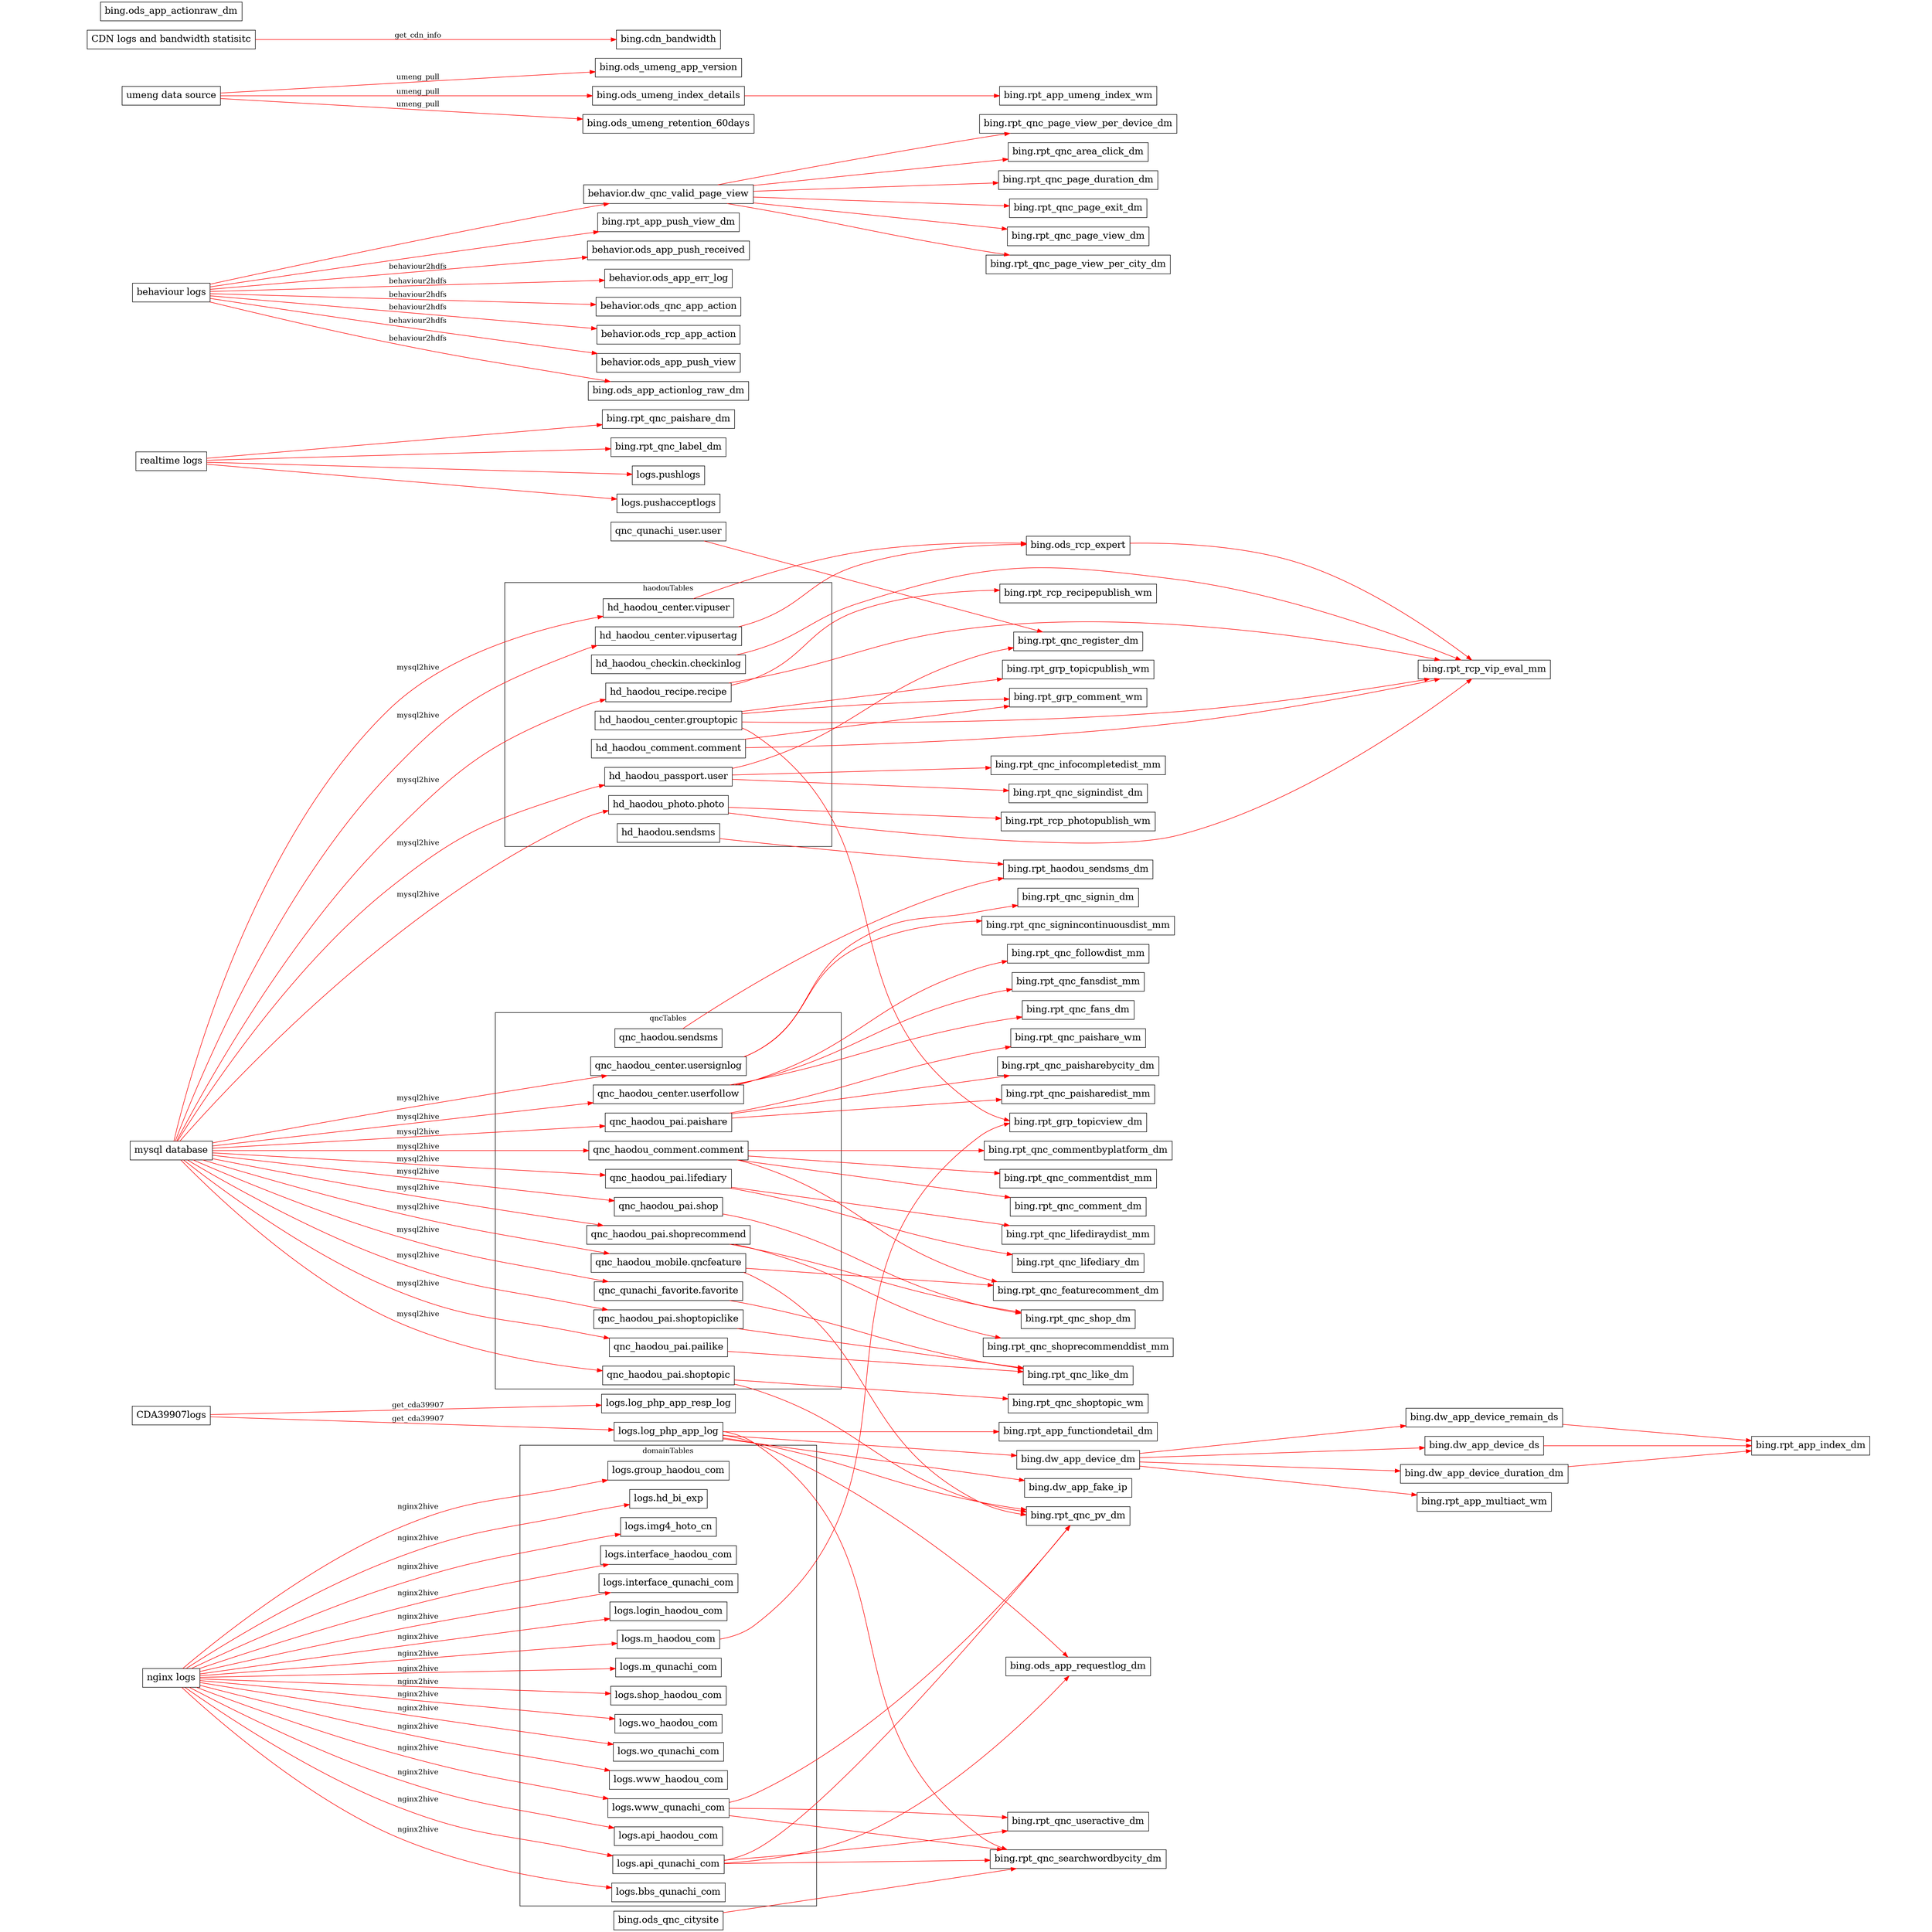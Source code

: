digraph G {
    /*global define*/
	rakesep= .75;size= "48,48";
	ratio=fill;
	edge[color="red"];
    rankdir="LR"; 
    node[fontsize="18",shape="rectangle"];
    labeljust="1";
    
    /* "Entities*/
    /*"data "source*/
    
   mysqldb[label="mysql database"];
   rtc[label="realtime logs"];
 
   nginxlogs[label="nginx logs"];
    
   behaviourlogs[label="behaviour logs"];
    
   cda39907logs[label="CDA39907logs"];
    
   umeng[label="umeng data source"];
   
   cdnlogs[label="CDN logs and bandwidth statisitc"];
    
    /*used hive tables dump from mysql*/
    
	subgraph "cluster_haodouTables"{label="haodouTables"; 
        "hd_haodou_passport.user";
        "hd_haodou_photo.photo";
        "hd_haodou_recipe.recipe";
        "hd_haodou_center.vipuser";
        "hd_haodou_center.vipusertag";
        "hd_haodou_center.grouptopic";
        "hd_haodou_comment.comment";
        "hd_haodou.sendsms";
        "hd_haodou_checkin.checkinlog";
        "hd_haodou_recipe.recipe";
        "hd_haodou_photo.photo";
        "hd_haodou_comment.comment";
        "hd_haodou_center.grouptopic";
        };
	    
   subgraph "cluster_qncTables"{label="qncTables";
        "qnc_haodou_center.usersignlog";
        "qnc_haodou_center.userfollow";
        "qnc_haodou_pai.paishare";
        "qnc_haodou_comment.comment";
        "qnc_haodou_pai.lifediary";
        "qnc_haodou_pai.shoprecommend";
        "qnc_haodou_pai.shop";
        "qnc_haodou_mobile.qncfeature";
        "qnc_qunachi_favorite.favorite";
        "qnc_haodou_pai.shoptopiclike";
        "qnc_haodou_pai.pailike";
        "qnc_haodou_mobile.qncfeature";
        "qnc_haodou_pai.shoptopic";
        "qnc_haodou.sendsms";
	};
	
    
    "bing.ods_app_actionraw_dm";
    
    "logs.log_php_app_log";
    
    "logs.log_php_app_resp_log";
    
    
    "bing.rpt_app_functiondetail_dm";
    
    /*tangmingming*/
    "bing.dw_app_device_remain_ds";
    "bing.dw_app_device_ds";
    "bing.dw_app_device_dm";
    "bing.dw_app_device_duration_dm";
    "bing.dw_app_fake_ip";
    "bing.rpt_app_index_dm";
    "bing.ods_rcp_expert";
    "bing.ods_app_requestlog_dm";
    "bing.ods_qnc_citysite";
    
    /*lifangxing*/
    "bing.rpt_qnc_commentbyplatform_dm";
    "bing.rpt_qnc_commentdist_mm";
    "bing.rpt_qnc_comment_dm";
    "bing.rpt_qnc_fansdist_mm";
    "bing.rpt_qnc_fans_dm";
    "bing.rpt_qnc_featurecomment_dm";
    "bing.rpt_qnc_followdist_mm";
    "bing.rpt_qnc_infocompletedist_mm";
    "bing.rpt_qnc_lifediary_dm";
    "bing.rpt_qnc_lifediraydist_mm";
    "bing.rpt_qnc_like_dm";
    "bing.rpt_qnc_paisharebycity_dm";
    "bing.rpt_qnc_paisharedist_mm";
    "bing.rpt_qnc_paishare_dm";
    "bing.rpt_qnc_register_dm";
    "bing.rpt_qnc_searchwordbycity_dm";
    "bing.rpt_qnc_shoprecommenddist_mm";
    "bing.rpt_qnc_shop_dm";
    "bing.rpt_qnc_signincontinuousdist_mm";
    "bing.rpt_qnc_signindist_dm";
    "bing.rpt_qnc_signin_dm";
    "bing.rpt_qnc_pv_dm";

    /*zhongpeng*/
    "bing.rpt_app_multiact_wm";
    "bing.rpt_rcp_photopublish_wm";
    "bing.rpt_rcp_recipepublish_wm";
    "bing.rpt_app_umeng_index_wm";
    "bing.rpt_grp_topicpublish_wm";
    "bing.rpt_grp_comment_wm";
    "bing.rpt_grp_topicview_dm";
    "bing.rpt_rcp_vip_eval_mm";
    
    /*lisong*/
    "behavior.dw_qnc_valid_page_view";
    "bing.rpt_app_push_view_dm";
    "bing.rpt_qnc_area_click_dm";
    "bing.rpt_qnc_label_dm";
    "bing.rpt_qnc_page_duration_dm";
    "bing.rpt_qnc_page_exit_dm";
    "bing.rpt_qnc_page_view_dm";
    "bing.rpt_qnc_page_view_per_city_dm";
    "bing.rpt_qnc_page_view_per_device_dm";
    "behavior.ods_app_push_received";
    "behavior.ods_app_push_view";
    "behavior.ods_qnc_app_action";
    "behavior.ods_rcp_app_action";
    "behavior.ods_app_err_log";


    /*likunjian*/
    subgraph "cluster_domainTables"{label="domainTables";
        "logs.api_haodou_com";
        "logs.api_qunachi_com";
        "logs.bbs_qunachi_com";
        "logs.group_haodou_com";
        "logs.hd_bi_exp";
        "logs.img4_hoto_cn";
        "logs.interface_haodou_com";
        "logs.interface_qunachi_com";
        "logs.login_haodou_com";
        "logs.m_haodou_com";
        "logs.m_qunachi_com";
        "logs.shop_haodou_com";
        "logs.wo_haodou_com";
        "logs.wo_qunachi_com";
        "logs.www_haodou_com";
        "logs.www_qunachi_com";
    };
    /*yanghong*/
    //umeng "data "table";
    "bing.ods_umeng_app_version";
    "bing.ods_umeng_index_details";
    "bing.ods_umeng_retention_60days";
    
    /*zhaoweiguo*/
    //push "logs "table";
    "logs.pushlogs";
    "logs.pushacceptlogs";
    
    //cdn bandwidth statistic
    "bing.cdn_bandwidth";
    /*location*/
    //source";
    {rank="same";behaviourlogs;rtc;mysqldb;cda39907logs;nginxlogs;umeng;cdnlogs;};
    //ods
 
    /* "Relationships*/
    
   mysqldb-> {"hd_haodou_passport.user"; "hd_haodou_photo.photo"; "hd_haodou_recipe.recipe";"qnc_haodou_center.usersignlog";
        "qnc_haodou_center.userfollow";"qnc_haodou_pai.paishare";"qnc_haodou_comment.comment";"qnc_haodou_pai.lifediary";
        "qnc_haodou_pai.shoprecommend";"qnc_haodou_pai.shop";"qnc_haodou_mobile.qncfeature";"qnc_qunachi_favorite.favorite";
        "qnc_haodou_pai.shoptopiclike";"qnc_haodou_pai.pailike";"qnc_haodou_mobile.qncfeature";"qnc_haodou_pai.shoptopic";
        "hd_haodou_center.vipuser";"hd_haodou_center.vipusertag";}[label="mysql2hive"]
    
   rtc-> {"bing.rpt_qnc_label_dm";"bing.rpt_qnc_paishare_dm";"logs.pushacceptlogs";"logs.pushlogs";};
    	
   behaviourlogs-> {"bing.ods_app_actionlog_raw_dm";"behavior.ods_app_push_received";"behavior.ods_app_push_view";
    "behavior.ods_qnc_app_action"; "behavior.ods_rcp_app_action";  "behavior.ods_app_err_log";}[label="behaviour2hdfs"];
    
    /*lisong*/
   behaviourlogs-> {"behavior.dw_qnc_valid_page_view"; "bing.rpt_app_push_view_dm"}
    
   cda39907logs -> {"logs.log_php_app_log";"logs.log_php_app_resp_log"}[label="get_cda39907"];

   nginxlogs-> {"logs.api_haodou_com";"logs.api_qunachi_com";"logs.bbs_qunachi_com";"logs.group_haodou_com";"logs.hd_bi_exp"; "logs.img4_hoto_cn";"logs.interface_haodou_com";"logs.interface_qunachi_com";"logs.login_haodou_com";"logs.m_haodou_com";"logs.m_qunachi_com";"logs.shop_haodou_com";"logs.wo_haodou_com";"logs.wo_qunachi_com";"logs.www_haodou_com";"logs.www_qunachi_com"}[label="nginx2hive"];
   
   umeng -> {"bing.ods_umeng_index_details";"bing.ods_umeng_app_version";"bing.ods_umeng_retention_60days";}[label="umeng_pull"];
   
   cdnlogs -> {"bing.cdn_bandwidth"}[label="get_cdn_info"];
   
   {"hd_haodou_passport.user";"qnc_qunachi_user.user"} -> "bing.rpt_qnc_register_dm";
       
   "logs.log_php_app_log"-> {"bing.rpt_app_functiondetail_dm";"bing.dw_app_device_dm";"bing.dw_app_fake_ip";};
    
   "bing.dw_app_device_dm" -> {"bing.dw_app_device_duration_dm";"bing.dw_app_device_ds";"bing.dw_app_device_remain_ds";"bing.rpt_app_multiact_wm"};
    
    {"bing.dw_app_device_remain_ds"; "bing.dw_app_device_ds";"bing.dw_app_device_duration_dm"} ->"bing.rpt_app_index_dm";
    
    {"hd_haodou_center.vipuser"; "hd_haodou_center.vipusertag"} ->"bing.ods_rcp_expert";

    {"logs.api_qunachi_com"; "logs.log_php_app_log"} -> "bing.ods_app_requestlog_dm";
    
   "hd_haodou_passport.user"-> {"bing.rpt_qnc_signindist_dm"; "bing.rpt_qnc_infocompletedist_mm"};
    
   "hd_haodou_photo.photo"-> "bing.rpt_rcp_photopublish_wm";
   "hd_haodou_recipe.recipe"->"bing.rpt_rcp_recipepublish_wm";
   "bing.ods_umeng_index_details"->"bing.rpt_app_umeng_index_wm";

    {"logs.www_qunachi_com";"logs.api_qunachi_com"} ->"bing.rpt_qnc_useractive_dm";

   "qnc_haodou_pai.paishare"-> {"bing.rpt_qnc_paisharedist_mm";"bing.rpt_qnc_paisharebycity_dm";"bing.rpt_qnc_paishare_wm";}

    
    {"qnc_haodou_pai.shoprecommend"; "qnc_haodou_pai.shop"} ->"bing.rpt_qnc_shop_dm";

    {"qnc_haodou_mobile.qncfeature"; "qnc_haodou_comment.comment"} ->"bing.rpt_qnc_featurecomment_dm";

    {"qnc_qunachi_favorite.favorite"; "qnc_haodou_pai.shoptopiclike"; "qnc_haodou_pai.pailike"} ->"bing.rpt_qnc_like_dm";

    {"logs.www_qunachi_com";"logs.log_php_app_log";"bing.ods_qnc_citysite";"logs.api_qunachi_com"} ->"bing.rpt_qnc_searchwordbycity_dm";

    {"qnc_haodou_mobile.qncfeature";"qnc_haodou_pai.shoptopic";"logs.www_qunachi_com";"logs.api_qunachi_com";"logs.log_php_app_log"} ->"bing.rpt_qnc_pv_dm";

   "qnc_haodou_pai.shoprecommend"->"bing.rpt_qnc_shoprecommenddist_mm";

   "qnc_haodou_center.usersignlog"-> {"bing.rpt_qnc_signin_dm"; "bing.rpt_qnc_signincontinuousdist_mm"}

   "qnc_haodou_comment.comment"-> {"bing.rpt_qnc_comment_dm";"bing.rpt_qnc_commentdist_mm"; "bing.rpt_qnc_commentbyplatform_dm"}

   "qnc_haodou_center.userfollow"-> {"bing.rpt_qnc_followdist_mm";"bing.rpt_qnc_fansdist_mm"; "bing.rpt_qnc_fans_dm"}

   "qnc_haodou_pai.lifediary"-> {"bing.rpt_qnc_lifediraydist_mm"; "bing.rpt_qnc_lifediary_dm"}

   "behavior.dw_qnc_valid_page_view"-> {"bing.rpt_qnc_area_click_dm";"bing.rpt_qnc_page_duration_dm"; "bing.rpt_qnc_page_exit_dm";"bing.rpt_qnc_page_view_dm";"bing.rpt_qnc_page_view_per_city_dm";"bing.rpt_qnc_page_view_per_device_dm"}
    
   "hd_haodou_center.grouptopic" -> "bing.rpt_grp_topicpublish_wm";
   {"hd_haodou_comment.comment"; "hd_haodou_center.grouptopic"; } -> "bing.rpt_grp_comment_wm";
    {"logs.m_haodou_com";"hd_haodou_center.grouptopic";} -> "bing.rpt_grp_topicview_dm";
        "qnc_haodou_pai.shoptopic" -> "bing.rpt_qnc_shoptopic_wm";
        {"hd_haodou.sendsms";"qnc_haodou.sendsms";} -> "bing.rpt_haodou_sendsms_dm";
            {"bing.ods_rcp_expert";"hd_haodou_checkin.checkinlog";"hd_haodou_recipe.recipe";"hd_haodou_photo.photo";"hd_haodou_comment.comment";"hd_haodou_center.grouptopic"} -> "bing.rpt_rcp_vip_eval_mm";
    /* "Ranks*/
    
    /*{"rank="same;"mysqldb "nginxlogs "behaviourlogs "cda3990"7logs"};*/
}
